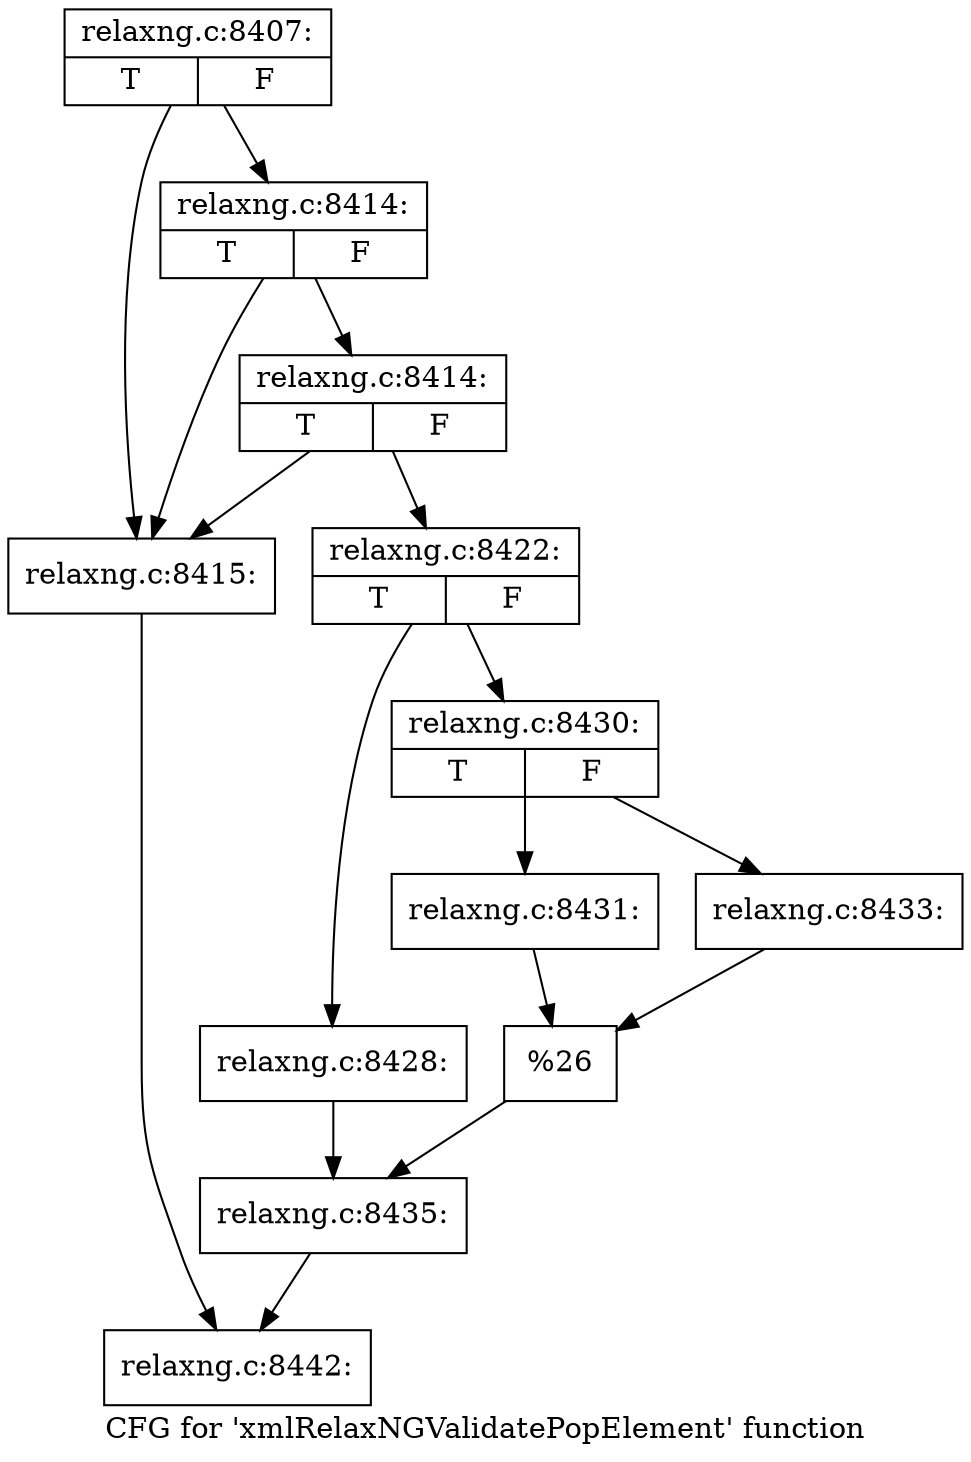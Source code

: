digraph "CFG for 'xmlRelaxNGValidatePopElement' function" {
	label="CFG for 'xmlRelaxNGValidatePopElement' function";

	Node0x3a58920 [shape=record,label="{relaxng.c:8407:|{<s0>T|<s1>F}}"];
	Node0x3a58920 -> Node0x3a098e0;
	Node0x3a58920 -> Node0x3a09a00;
	Node0x3a09a00 [shape=record,label="{relaxng.c:8414:|{<s0>T|<s1>F}}"];
	Node0x3a09a00 -> Node0x3a098e0;
	Node0x3a09a00 -> Node0x3a09980;
	Node0x3a09980 [shape=record,label="{relaxng.c:8414:|{<s0>T|<s1>F}}"];
	Node0x3a09980 -> Node0x3a098e0;
	Node0x3a09980 -> Node0x3a09930;
	Node0x3a098e0 [shape=record,label="{relaxng.c:8415:}"];
	Node0x3a098e0 -> Node0x3a58c50;
	Node0x3a09930 [shape=record,label="{relaxng.c:8422:|{<s0>T|<s1>F}}"];
	Node0x3a09930 -> Node0x3a5aca0;
	Node0x3a09930 -> Node0x3a5c2f0;
	Node0x3a5aca0 [shape=record,label="{relaxng.c:8428:}"];
	Node0x3a5aca0 -> Node0x3a5c080;
	Node0x3a5c2f0 [shape=record,label="{relaxng.c:8430:|{<s0>T|<s1>F}}"];
	Node0x3a5c2f0 -> Node0x3a5a9d0;
	Node0x3a5c2f0 -> Node0x3a5aa70;
	Node0x3a5a9d0 [shape=record,label="{relaxng.c:8431:}"];
	Node0x3a5a9d0 -> Node0x3a5aa20;
	Node0x3a5aa70 [shape=record,label="{relaxng.c:8433:}"];
	Node0x3a5aa70 -> Node0x3a5aa20;
	Node0x3a5aa20 [shape=record,label="{%26}"];
	Node0x3a5aa20 -> Node0x3a5c080;
	Node0x3a5c080 [shape=record,label="{relaxng.c:8435:}"];
	Node0x3a5c080 -> Node0x3a58c50;
	Node0x3a58c50 [shape=record,label="{relaxng.c:8442:}"];
}
